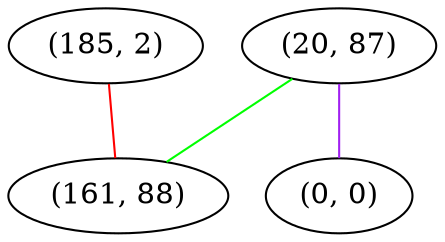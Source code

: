 graph "" {
"(185, 2)";
"(20, 87)";
"(0, 0)";
"(161, 88)";
"(185, 2)" -- "(161, 88)"  [color=red, key=0, weight=1];
"(20, 87)" -- "(161, 88)"  [color=green, key=0, weight=2];
"(20, 87)" -- "(0, 0)"  [color=purple, key=0, weight=4];
}

